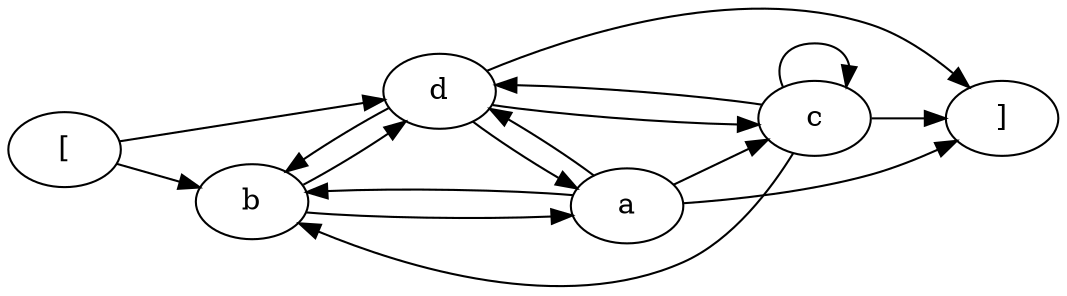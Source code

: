 digraph G {
rankdir = LR
label = "";
esg0_vertex0 -> esg0_vertex2;
esg0_vertex0 -> esg0_vertex4;
esg0_vertex4 -> esg0_vertex5;
esg0_vertex3 -> esg0_vertex5;
esg0_vertex1 -> esg0_vertex5;
esg0_vertex1 -> esg0_vertex2;
esg0_vertex3 -> esg0_vertex4;
esg0_vertex1 -> esg0_vertex3;
esg0_vertex2 -> esg0_vertex4;
esg0_vertex1 -> esg0_vertex4;
esg0_vertex4 -> esg0_vertex1;
esg0_vertex4 -> esg0_vertex2;
esg0_vertex2 -> esg0_vertex1;
esg0_vertex3 -> esg0_vertex2;
esg0_vertex4 -> esg0_vertex3;
esg0_vertex3 -> esg0_vertex3;
esg0_vertex0 [label = "["]
esg0_vertex2 [label = "b"]
esg0_vertex4 [label = "d"]
esg0_vertex5 [label = "]"]
esg0_vertex3 [label = "c"]
esg0_vertex1 [label = "a"]
}
